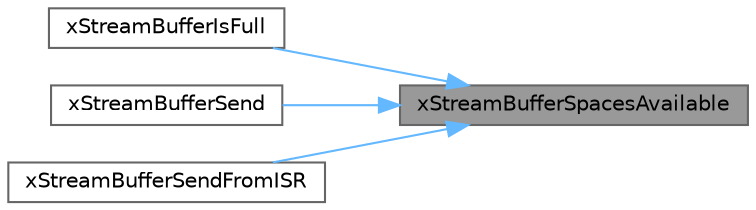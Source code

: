 digraph "xStreamBufferSpacesAvailable"
{
 // LATEX_PDF_SIZE
  bgcolor="transparent";
  edge [fontname=Helvetica,fontsize=10,labelfontname=Helvetica,labelfontsize=10];
  node [fontname=Helvetica,fontsize=10,shape=box,height=0.2,width=0.4];
  rankdir="RL";
  Node1 [id="Node000001",label="xStreamBufferSpacesAvailable",height=0.2,width=0.4,color="gray40", fillcolor="grey60", style="filled", fontcolor="black",tooltip=" "];
  Node1 -> Node2 [id="edge1_Node000001_Node000002",dir="back",color="steelblue1",style="solid",tooltip=" "];
  Node2 [id="Node000002",label="xStreamBufferIsFull",height=0.2,width=0.4,color="grey40", fillcolor="white", style="filled",URL="$stream__buffer_8c.html#a77c2ae33c45c948e7af4d61fdd6cf1f1",tooltip=" "];
  Node1 -> Node3 [id="edge2_Node000001_Node000003",dir="back",color="steelblue1",style="solid",tooltip=" "];
  Node3 [id="Node000003",label="xStreamBufferSend",height=0.2,width=0.4,color="grey40", fillcolor="white", style="filled",URL="$stream__buffer_8c.html#adf807ecf262fcd5df2584d5d3e6ed6c5",tooltip=" "];
  Node1 -> Node4 [id="edge3_Node000001_Node000004",dir="back",color="steelblue1",style="solid",tooltip=" "];
  Node4 [id="Node000004",label="xStreamBufferSendFromISR",height=0.2,width=0.4,color="grey40", fillcolor="white", style="filled",URL="$stream__buffer_8c.html#a3072d8c5cedf79a72550da051a0866b4",tooltip=" "];
}
